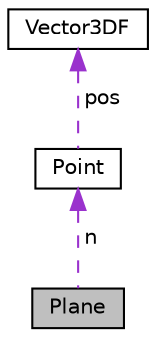 digraph "Plane"
{
  edge [fontname="Helvetica",fontsize="10",labelfontname="Helvetica",labelfontsize="10"];
  node [fontname="Helvetica",fontsize="10",shape=record];
  Node1 [label="Plane",height=0.2,width=0.4,color="black", fillcolor="grey75", style="filled", fontcolor="black"];
  Node2 -> Node1 [dir="back",color="darkorchid3",fontsize="10",style="dashed",label=" n" ];
  Node2 [label="Point",height=0.2,width=0.4,color="black", fillcolor="white", style="filled",URL="$class_point.html"];
  Node3 -> Node2 [dir="back",color="darkorchid3",fontsize="10",style="dashed",label=" pos" ];
  Node3 [label="Vector3DF",height=0.2,width=0.4,color="black", fillcolor="white", style="filled",URL="$class_vector3_d_f.html"];
}
